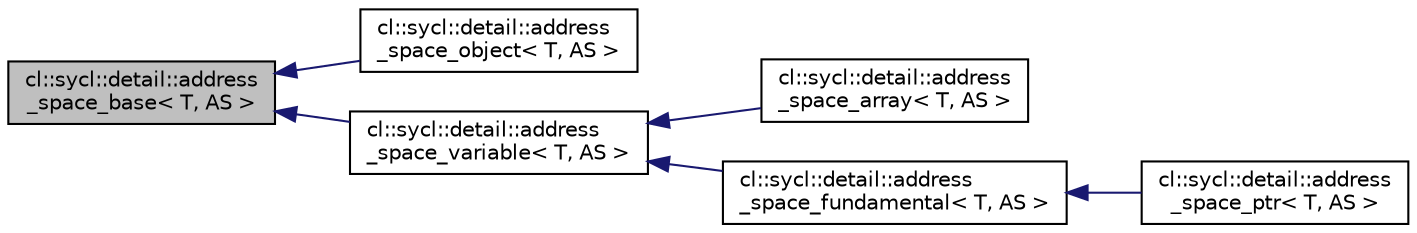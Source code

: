 digraph "cl::sycl::detail::address_space_base&lt; T, AS &gt;"
{
 // INTERACTIVE_SVG=YES
  bgcolor="transparent";
  edge [fontname="Helvetica",fontsize="10",labelfontname="Helvetica",labelfontsize="10"];
  node [fontname="Helvetica",fontsize="10",shape=record];
  rankdir="LR";
  Node1 [label="cl::sycl::detail::address\l_space_base\< T, AS \>",height=0.2,width=0.4,color="black", fillcolor="grey75", style="filled", fontcolor="black"];
  Node1 -> Node2 [dir="back",color="midnightblue",fontsize="10",style="solid",fontname="Helvetica"];
  Node2 [label="cl::sycl::detail::address\l_space_object\< T, AS \>",height=0.2,width=0.4,color="black",URL="$group__address__spaces.html#structcl_1_1sycl_1_1detail_1_1address__space__object",tooltip="Implementation of an object type with an OpenCL address space. "];
  Node1 -> Node3 [dir="back",color="midnightblue",fontsize="10",style="solid",fontname="Helvetica"];
  Node3 [label="cl::sycl::detail::address\l_space_variable\< T, AS \>",height=0.2,width=0.4,color="black",URL="$group__address__spaces.html#structcl_1_1sycl_1_1detail_1_1address__space__variable",tooltip="Implementation of a variable with an OpenCL address space. "];
  Node3 -> Node4 [dir="back",color="midnightblue",fontsize="10",style="solid",fontname="Helvetica"];
  Node4 [label="cl::sycl::detail::address\l_space_array\< T, AS \>",height=0.2,width=0.4,color="black",URL="$group__address__spaces.html#structcl_1_1sycl_1_1detail_1_1address__space__array",tooltip="Implementation of an array variable with an OpenCL address space. "];
  Node3 -> Node5 [dir="back",color="midnightblue",fontsize="10",style="solid",fontname="Helvetica"];
  Node5 [label="cl::sycl::detail::address\l_space_fundamental\< T, AS \>",height=0.2,width=0.4,color="black",URL="$group__address__spaces.html#structcl_1_1sycl_1_1detail_1_1address__space__fundamental",tooltip="Implementation of a fundamental type with an OpenCL address space. "];
  Node5 -> Node6 [dir="back",color="midnightblue",fontsize="10",style="solid",fontname="Helvetica"];
  Node6 [label="cl::sycl::detail::address\l_space_ptr\< T, AS \>",height=0.2,width=0.4,color="black",URL="$group__address__spaces.html#structcl_1_1sycl_1_1detail_1_1address__space__ptr",tooltip="Implementation for an OpenCL address space pointer. "];
}
